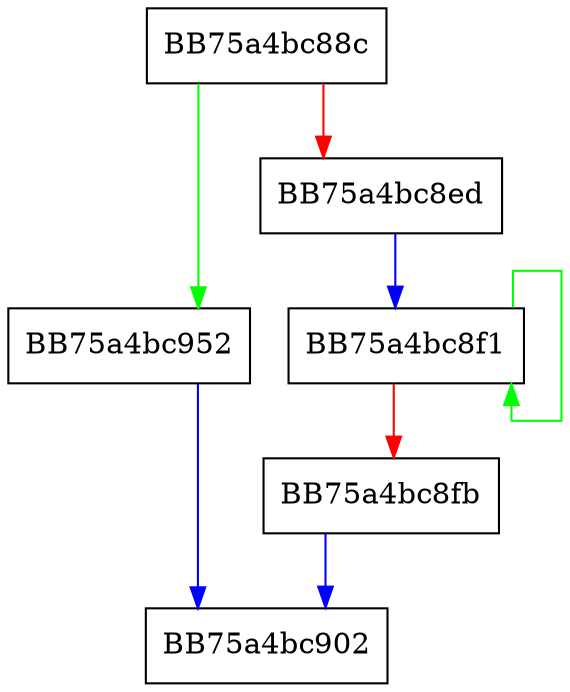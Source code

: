 digraph McTemplateU0qqqz_MPEventWriteTransfer {
  node [shape="box"];
  graph [splines=ortho];
  BB75a4bc88c -> BB75a4bc952 [color="green"];
  BB75a4bc88c -> BB75a4bc8ed [color="red"];
  BB75a4bc8ed -> BB75a4bc8f1 [color="blue"];
  BB75a4bc8f1 -> BB75a4bc8f1 [color="green"];
  BB75a4bc8f1 -> BB75a4bc8fb [color="red"];
  BB75a4bc8fb -> BB75a4bc902 [color="blue"];
  BB75a4bc952 -> BB75a4bc902 [color="blue"];
}